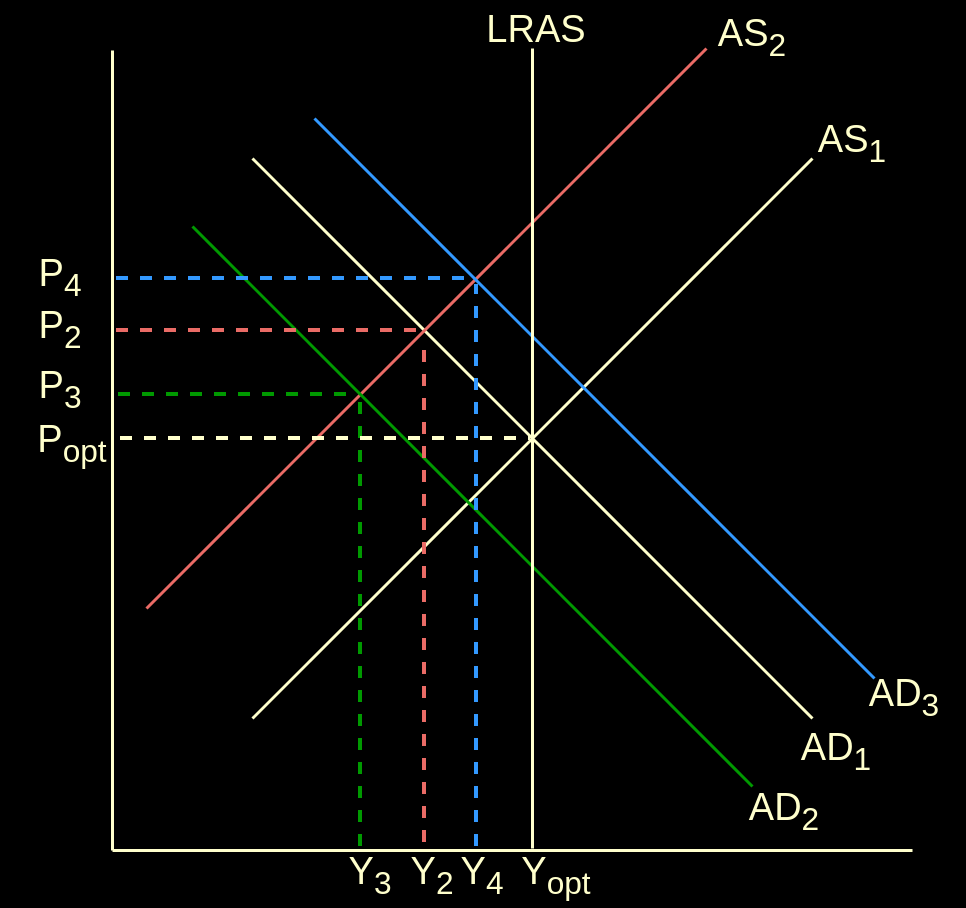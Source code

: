 <mxfile version="23.1.5" type="github">
  <diagram name="Lapa-1" id="Rf0dH-RHfIWb1ogxZCDB">
    <mxGraphModel dx="1167" dy="632" grid="1" gridSize="10" guides="1" tooltips="1" connect="1" arrows="1" fold="1" page="1" pageScale="1" pageWidth="1200" pageHeight="1600" background="#000000" math="0" shadow="0">
      <root>
        <mxCell id="0" />
        <mxCell id="1" parent="0" />
        <mxCell id="MR5CKGzvw86vKd8dYCDD-4" value="" style="endArrow=none;html=1;rounded=0;strokeColor=#FFFFCC;strokeWidth=1.5;" edge="1" parent="1">
          <mxGeometry width="50" height="50" relative="1" as="geometry">
            <mxPoint x="480" y="521" as="sourcePoint" />
            <mxPoint x="480" y="121" as="targetPoint" />
          </mxGeometry>
        </mxCell>
        <mxCell id="MR5CKGzvw86vKd8dYCDD-5" value="" style="endArrow=none;html=1;rounded=0;strokeColor=#FFFFCC;strokeWidth=1.5;" edge="1" parent="1">
          <mxGeometry width="50" height="50" relative="1" as="geometry">
            <mxPoint x="480" y="521" as="sourcePoint" />
            <mxPoint x="880" y="521" as="targetPoint" />
          </mxGeometry>
        </mxCell>
        <mxCell id="MR5CKGzvw86vKd8dYCDD-6" value="" style="endArrow=none;html=1;rounded=0;strokeColor=#FFFFCC;strokeWidth=1.5;" edge="1" parent="1">
          <mxGeometry width="50" height="50" relative="1" as="geometry">
            <mxPoint x="550" y="455" as="sourcePoint" />
            <mxPoint x="830" y="175" as="targetPoint" />
          </mxGeometry>
        </mxCell>
        <mxCell id="MR5CKGzvw86vKd8dYCDD-7" value="" style="endArrow=none;html=1;rounded=0;strokeColor=#FFFFCC;strokeWidth=1.5;" edge="1" parent="1">
          <mxGeometry width="50" height="50" relative="1" as="geometry">
            <mxPoint x="550" y="175" as="sourcePoint" />
            <mxPoint x="830" y="455" as="targetPoint" />
          </mxGeometry>
        </mxCell>
        <mxCell id="MR5CKGzvw86vKd8dYCDD-8" value="" style="endArrow=none;html=1;rounded=0;strokeColor=#EA6B66;strokeWidth=1.5;" edge="1" parent="1">
          <mxGeometry width="50" height="50" relative="1" as="geometry">
            <mxPoint x="497" y="400" as="sourcePoint" />
            <mxPoint x="777" y="120" as="targetPoint" />
          </mxGeometry>
        </mxCell>
        <mxCell id="MR5CKGzvw86vKd8dYCDD-10" value="" style="endArrow=none;html=1;rounded=0;strokeColor=#009900;strokeWidth=1.5;" edge="1" parent="1">
          <mxGeometry width="50" height="50" relative="1" as="geometry">
            <mxPoint x="520" y="209" as="sourcePoint" />
            <mxPoint x="800" y="489" as="targetPoint" />
          </mxGeometry>
        </mxCell>
        <mxCell id="MR5CKGzvw86vKd8dYCDD-11" value="" style="endArrow=none;html=1;rounded=0;strokeColor=#3399FF;strokeWidth=1.5;" edge="1" parent="1">
          <mxGeometry width="50" height="50" relative="1" as="geometry">
            <mxPoint x="581" y="155" as="sourcePoint" />
            <mxPoint x="861" y="435" as="targetPoint" />
          </mxGeometry>
        </mxCell>
        <mxCell id="MR5CKGzvw86vKd8dYCDD-12" value="" style="endArrow=none;html=1;rounded=0;strokeWidth=1.5;strokeColor=#FFFFCC;" edge="1" parent="1">
          <mxGeometry width="50" height="50" relative="1" as="geometry">
            <mxPoint x="690" y="520" as="sourcePoint" />
            <mxPoint x="690" y="120" as="targetPoint" />
          </mxGeometry>
        </mxCell>
        <mxCell id="MR5CKGzvw86vKd8dYCDD-13" value="AS&lt;sub&gt;1&lt;/sub&gt;" style="text;html=1;align=center;verticalAlign=middle;whiteSpace=wrap;rounded=0;fontColor=#FFFFCC;fontSize=19;" vertex="1" parent="1">
          <mxGeometry x="820" y="153" width="60" height="30" as="geometry" />
        </mxCell>
        <mxCell id="MR5CKGzvw86vKd8dYCDD-14" value="AS&lt;sub&gt;2&lt;/sub&gt;" style="text;html=1;align=center;verticalAlign=middle;whiteSpace=wrap;rounded=0;fontColor=#FFFFCC;fontSize=19;" vertex="1" parent="1">
          <mxGeometry x="770" y="100" width="60" height="30" as="geometry" />
        </mxCell>
        <mxCell id="MR5CKGzvw86vKd8dYCDD-15" value="AD&lt;sub&gt;1&lt;/sub&gt;" style="text;html=1;align=center;verticalAlign=middle;whiteSpace=wrap;rounded=0;fontColor=#FFFFCC;fontSize=19;" vertex="1" parent="1">
          <mxGeometry x="812" y="457" width="60" height="30" as="geometry" />
        </mxCell>
        <mxCell id="MR5CKGzvw86vKd8dYCDD-16" value="AD&lt;sub&gt;2&lt;/sub&gt;" style="text;html=1;align=center;verticalAlign=middle;whiteSpace=wrap;rounded=0;fontColor=#FFFFCC;fontSize=19;" vertex="1" parent="1">
          <mxGeometry x="786" y="487" width="60" height="30" as="geometry" />
        </mxCell>
        <mxCell id="MR5CKGzvw86vKd8dYCDD-17" value="AD&lt;sub&gt;3&lt;/sub&gt;" style="text;html=1;align=center;verticalAlign=middle;whiteSpace=wrap;rounded=0;fontColor=#FFFFCC;fontSize=19;" vertex="1" parent="1">
          <mxGeometry x="846" y="430" width="60" height="30" as="geometry" />
        </mxCell>
        <mxCell id="MR5CKGzvw86vKd8dYCDD-18" value="" style="endArrow=none;dashed=1;html=1;strokeWidth=2;rounded=0;fontColor=#EA6B66;strokeColor=#EA6B66;sourcePerimeterSpacing=0;" edge="1" parent="1">
          <mxGeometry width="50" height="50" relative="1" as="geometry">
            <mxPoint x="636" y="517" as="sourcePoint" />
            <mxPoint x="636" y="267" as="targetPoint" />
          </mxGeometry>
        </mxCell>
        <mxCell id="MR5CKGzvw86vKd8dYCDD-19" value="" style="endArrow=none;dashed=1;html=1;strokeWidth=2;rounded=0;fontColor=#EA6B66;strokeColor=#009900;sourcePerimeterSpacing=0;" edge="1" parent="1">
          <mxGeometry width="50" height="50" relative="1" as="geometry">
            <mxPoint x="604" y="519" as="sourcePoint" />
            <mxPoint x="604" y="295" as="targetPoint" />
          </mxGeometry>
        </mxCell>
        <mxCell id="MR5CKGzvw86vKd8dYCDD-20" value="" style="endArrow=none;dashed=1;html=1;strokeWidth=2;rounded=0;fontColor=#EA6B66;strokeColor=#3399FF;sourcePerimeterSpacing=0;" edge="1" parent="1">
          <mxGeometry width="50" height="50" relative="1" as="geometry">
            <mxPoint x="482" y="235" as="sourcePoint" />
            <mxPoint x="662" y="235" as="targetPoint" />
          </mxGeometry>
        </mxCell>
        <mxCell id="MR5CKGzvw86vKd8dYCDD-21" value="" style="endArrow=none;dashed=1;html=1;strokeWidth=2;rounded=0;fontColor=#EA6B66;strokeColor=#009900;sourcePerimeterSpacing=0;" edge="1" parent="1">
          <mxGeometry width="50" height="50" relative="1" as="geometry">
            <mxPoint x="483" y="293" as="sourcePoint" />
            <mxPoint x="603" y="293" as="targetPoint" />
          </mxGeometry>
        </mxCell>
        <mxCell id="MR5CKGzvw86vKd8dYCDD-22" value="" style="endArrow=none;dashed=1;html=1;strokeWidth=2;rounded=0;fontColor=#EA6B66;strokeColor=#EA6B66;sourcePerimeterSpacing=0;" edge="1" parent="1">
          <mxGeometry width="50" height="50" relative="1" as="geometry">
            <mxPoint x="482" y="261" as="sourcePoint" />
            <mxPoint x="633" y="261" as="targetPoint" />
          </mxGeometry>
        </mxCell>
        <mxCell id="MR5CKGzvw86vKd8dYCDD-23" value="" style="endArrow=none;dashed=1;html=1;strokeWidth=2;rounded=0;fontColor=#EA6B66;strokeColor=#3399FF;sourcePerimeterSpacing=0;" edge="1" parent="1">
          <mxGeometry width="50" height="50" relative="1" as="geometry">
            <mxPoint x="662" y="519" as="sourcePoint" />
            <mxPoint x="662" y="238" as="targetPoint" />
          </mxGeometry>
        </mxCell>
        <mxCell id="MR5CKGzvw86vKd8dYCDD-24" value="P&lt;sub&gt;3&lt;/sub&gt;" style="text;html=1;align=center;verticalAlign=middle;whiteSpace=wrap;rounded=0;fontColor=#FFFFCC;fontSize=19;" vertex="1" parent="1">
          <mxGeometry x="424" y="276" width="60" height="30" as="geometry" />
        </mxCell>
        <mxCell id="MR5CKGzvw86vKd8dYCDD-25" value="LRAS" style="text;html=1;align=center;verticalAlign=middle;whiteSpace=wrap;rounded=0;fontColor=#FFFFCC;fontSize=19;" vertex="1" parent="1">
          <mxGeometry x="662" y="96" width="60" height="30" as="geometry" />
        </mxCell>
        <mxCell id="MR5CKGzvw86vKd8dYCDD-26" value="P&lt;sub&gt;4&lt;/sub&gt;" style="text;html=1;align=center;verticalAlign=middle;whiteSpace=wrap;rounded=0;fontColor=#FFFFCC;fontSize=19;" vertex="1" parent="1">
          <mxGeometry x="424" y="220" width="60" height="30" as="geometry" />
        </mxCell>
        <mxCell id="MR5CKGzvw86vKd8dYCDD-27" value="P&lt;sub&gt;2&lt;/sub&gt;" style="text;html=1;align=center;verticalAlign=middle;whiteSpace=wrap;rounded=0;fontColor=#FFFFCC;fontSize=19;" vertex="1" parent="1">
          <mxGeometry x="424" y="246" width="60" height="30" as="geometry" />
        </mxCell>
        <mxCell id="MR5CKGzvw86vKd8dYCDD-28" value="" style="endArrow=none;dashed=1;html=1;strokeWidth=2;rounded=0;fontColor=#EA6B66;strokeColor=#FFFFCC;sourcePerimeterSpacing=0;" edge="1" parent="1">
          <mxGeometry width="50" height="50" relative="1" as="geometry">
            <mxPoint x="484" y="315" as="sourcePoint" />
            <mxPoint x="689" y="315" as="targetPoint" />
          </mxGeometry>
        </mxCell>
        <mxCell id="MR5CKGzvw86vKd8dYCDD-29" value="P&lt;sub&gt;opt&lt;/sub&gt;" style="text;html=1;align=center;verticalAlign=middle;whiteSpace=wrap;rounded=0;fontColor=#FFFFCC;fontSize=19;" vertex="1" parent="1">
          <mxGeometry x="430" y="303" width="60" height="30" as="geometry" />
        </mxCell>
        <mxCell id="MR5CKGzvw86vKd8dYCDD-30" value="Y&lt;sub&gt;4&lt;/sub&gt;" style="text;html=1;align=center;verticalAlign=middle;whiteSpace=wrap;rounded=0;fontColor=#FFFFCC;fontSize=19;" vertex="1" parent="1">
          <mxGeometry x="635" y="519" width="60" height="30" as="geometry" />
        </mxCell>
        <mxCell id="MR5CKGzvw86vKd8dYCDD-31" value="Y&lt;sub&gt;opt&lt;/sub&gt;" style="text;html=1;align=center;verticalAlign=middle;whiteSpace=wrap;rounded=0;fontColor=#FFFFCC;fontSize=19;" vertex="1" parent="1">
          <mxGeometry x="672" y="519" width="60" height="30" as="geometry" />
        </mxCell>
        <mxCell id="MR5CKGzvw86vKd8dYCDD-32" value="Y&lt;sub&gt;2&lt;/sub&gt;" style="text;html=1;align=center;verticalAlign=middle;whiteSpace=wrap;rounded=0;fontColor=#FFFFCC;fontSize=19;" vertex="1" parent="1">
          <mxGeometry x="610" y="519" width="60" height="30" as="geometry" />
        </mxCell>
        <mxCell id="MR5CKGzvw86vKd8dYCDD-33" value="Y&lt;sub&gt;3&lt;/sub&gt;" style="text;html=1;align=center;verticalAlign=middle;whiteSpace=wrap;rounded=0;fontColor=#FFFFCC;fontSize=19;" vertex="1" parent="1">
          <mxGeometry x="579" y="519" width="60" height="30" as="geometry" />
        </mxCell>
      </root>
    </mxGraphModel>
  </diagram>
</mxfile>
